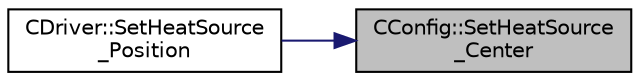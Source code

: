 digraph "CConfig::SetHeatSource_Center"
{
 // LATEX_PDF_SIZE
  edge [fontname="Helvetica",fontsize="10",labelfontname="Helvetica",labelfontsize="10"];
  node [fontname="Helvetica",fontsize="10",shape=record];
  rankdir="RL";
  Node1 [label="CConfig::SetHeatSource\l_Center",height=0.2,width=0.4,color="black", fillcolor="grey75", style="filled", fontcolor="black",tooltip="Set the position of the center of the volumetric heat source."];
  Node1 -> Node2 [dir="back",color="midnightblue",fontsize="10",style="solid",fontname="Helvetica"];
  Node2 [label="CDriver::SetHeatSource\l_Position",height=0.2,width=0.4,color="black", fillcolor="white", style="filled",URL="$classCDriver.html#a9c8e49d79ea160e02fa98811ea276cd8",tooltip="Set the position of the heat source."];
}
